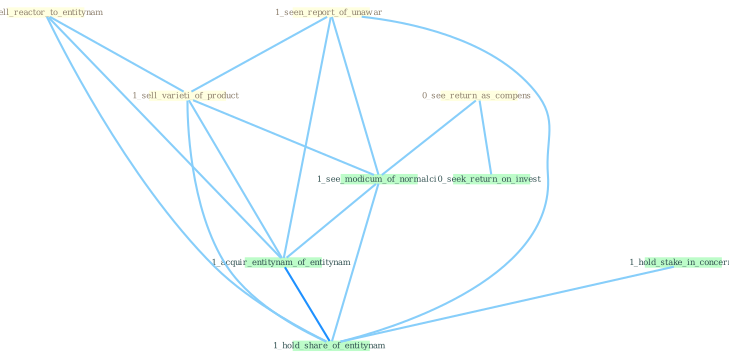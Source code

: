 Graph G{ 
    node
    [shape=polygon,style=filled,width=.5,height=.06,color="#BDFCC9",fixedsize=true,fontsize=4,
    fontcolor="#2f4f4f"];
    {node
    [color="#ffffe0", fontcolor="#8b7d6b"] "0_sell_reactor_to_entitynam " "0_see_return_as_compens " "1_seen_report_of_unawar " "1_sell_varieti_of_product "}
{node [color="#fff0f5", fontcolor="#b22222"]}
edge [color="#B0E2FF"];

	"0_sell_reactor_to_entitynam " -- "1_sell_varieti_of_product " [w="1", color="#87cefa" ];
	"0_sell_reactor_to_entitynam " -- "1_acquir_entitynam_of_entitynam " [w="1", color="#87cefa" ];
	"0_sell_reactor_to_entitynam " -- "1_hold_share_of_entitynam " [w="1", color="#87cefa" ];
	"0_see_return_as_compens " -- "0_seek_return_on_invest " [w="1", color="#87cefa" ];
	"0_see_return_as_compens " -- "1_see_modicum_of_normalci " [w="1", color="#87cefa" ];
	"1_seen_report_of_unawar " -- "1_sell_varieti_of_product " [w="1", color="#87cefa" ];
	"1_seen_report_of_unawar " -- "1_see_modicum_of_normalci " [w="1", color="#87cefa" ];
	"1_seen_report_of_unawar " -- "1_acquir_entitynam_of_entitynam " [w="1", color="#87cefa" ];
	"1_seen_report_of_unawar " -- "1_hold_share_of_entitynam " [w="1", color="#87cefa" ];
	"1_sell_varieti_of_product " -- "1_see_modicum_of_normalci " [w="1", color="#87cefa" ];
	"1_sell_varieti_of_product " -- "1_acquir_entitynam_of_entitynam " [w="1", color="#87cefa" ];
	"1_sell_varieti_of_product " -- "1_hold_share_of_entitynam " [w="1", color="#87cefa" ];
	"1_hold_stake_in_concern " -- "1_hold_share_of_entitynam " [w="1", color="#87cefa" ];
	"1_see_modicum_of_normalci " -- "1_acquir_entitynam_of_entitynam " [w="1", color="#87cefa" ];
	"1_see_modicum_of_normalci " -- "1_hold_share_of_entitynam " [w="1", color="#87cefa" ];
	"1_acquir_entitynam_of_entitynam " -- "1_hold_share_of_entitynam " [w="2", color="#1e90ff" , len=0.8];
}